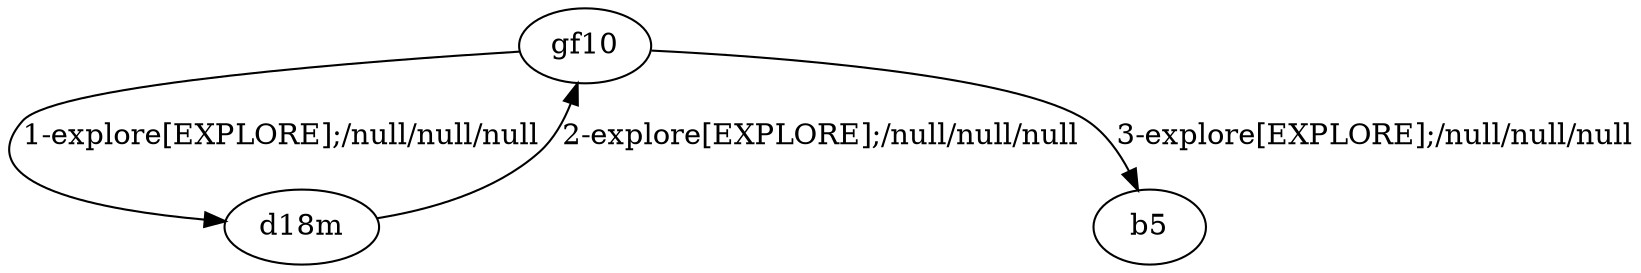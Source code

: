 # Total number of goals covered by this test: 1
# d18m --> gf10

digraph g {
"gf10" -> "d18m" [label = "1-explore[EXPLORE];/null/null/null"];
"d18m" -> "gf10" [label = "2-explore[EXPLORE];/null/null/null"];
"gf10" -> "b5" [label = "3-explore[EXPLORE];/null/null/null"];
}